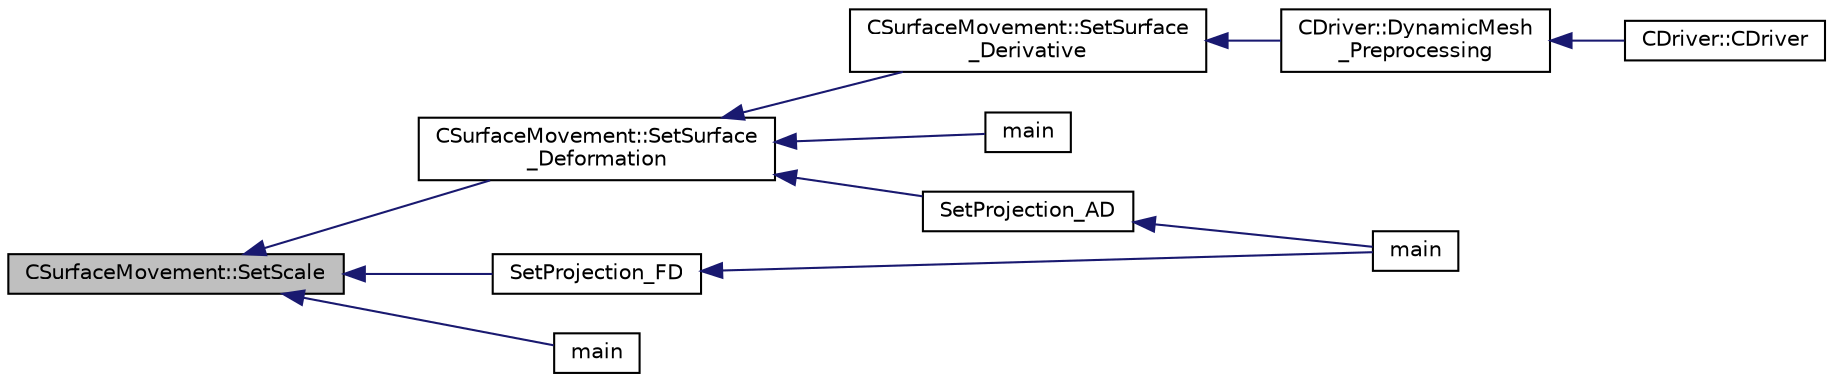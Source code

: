 digraph "CSurfaceMovement::SetScale"
{
  edge [fontname="Helvetica",fontsize="10",labelfontname="Helvetica",labelfontsize="10"];
  node [fontname="Helvetica",fontsize="10",shape=record];
  rankdir="LR";
  Node917 [label="CSurfaceMovement::SetScale",height=0.2,width=0.4,color="black", fillcolor="grey75", style="filled", fontcolor="black"];
  Node917 -> Node918 [dir="back",color="midnightblue",fontsize="10",style="solid",fontname="Helvetica"];
  Node918 [label="CSurfaceMovement::SetSurface\l_Deformation",height=0.2,width=0.4,color="black", fillcolor="white", style="filled",URL="$class_c_surface_movement.html#a23bec9fbe1bcd7f6117100de93381ac3",tooltip="Set the surface/boundary deformation. "];
  Node918 -> Node919 [dir="back",color="midnightblue",fontsize="10",style="solid",fontname="Helvetica"];
  Node919 [label="CSurfaceMovement::SetSurface\l_Derivative",height=0.2,width=0.4,color="black", fillcolor="white", style="filled",URL="$class_c_surface_movement.html#af6aac73d04565bf6e9b81305b66e97e7",tooltip="Set derivatives of the surface/boundary deformation. "];
  Node919 -> Node920 [dir="back",color="midnightblue",fontsize="10",style="solid",fontname="Helvetica"];
  Node920 [label="CDriver::DynamicMesh\l_Preprocessing",height=0.2,width=0.4,color="black", fillcolor="white", style="filled",URL="$class_c_driver.html#af585d91d9c08dbddcc2b3e67dd5f5af9",tooltip="GridMovement_Preprocessing. "];
  Node920 -> Node921 [dir="back",color="midnightblue",fontsize="10",style="solid",fontname="Helvetica"];
  Node921 [label="CDriver::CDriver",height=0.2,width=0.4,color="black", fillcolor="white", style="filled",URL="$class_c_driver.html#a3fca4a013a6efa9bbb38fe78a86b5f3d",tooltip="Constructor of the class. "];
  Node918 -> Node922 [dir="back",color="midnightblue",fontsize="10",style="solid",fontname="Helvetica"];
  Node922 [label="main",height=0.2,width=0.4,color="black", fillcolor="white", style="filled",URL="$_s_u2___d_e_f_8cpp.html#a0ddf1224851353fc92bfbff6f499fa97"];
  Node918 -> Node923 [dir="back",color="midnightblue",fontsize="10",style="solid",fontname="Helvetica"];
  Node923 [label="SetProjection_AD",height=0.2,width=0.4,color="black", fillcolor="white", style="filled",URL="$_s_u2___d_o_t_8cpp.html#a3fceed882e8eb3d6796c8e8396af7d87",tooltip="Projection of the surface sensitivity using algorithmic differentiation (AD). "];
  Node923 -> Node924 [dir="back",color="midnightblue",fontsize="10",style="solid",fontname="Helvetica"];
  Node924 [label="main",height=0.2,width=0.4,color="black", fillcolor="white", style="filled",URL="$_s_u2___d_o_t_8cpp.html#a0ddf1224851353fc92bfbff6f499fa97"];
  Node917 -> Node925 [dir="back",color="midnightblue",fontsize="10",style="solid",fontname="Helvetica"];
  Node925 [label="SetProjection_FD",height=0.2,width=0.4,color="black", fillcolor="white", style="filled",URL="$_s_u2___d_o_t_8cpp.html#a5c5163a755085e03f1dfa23aeb7e21f2",tooltip="Projection of the surface sensitivity using finite differences (FD). "];
  Node925 -> Node924 [dir="back",color="midnightblue",fontsize="10",style="solid",fontname="Helvetica"];
  Node917 -> Node926 [dir="back",color="midnightblue",fontsize="10",style="solid",fontname="Helvetica"];
  Node926 [label="main",height=0.2,width=0.4,color="black", fillcolor="white", style="filled",URL="$_s_u2___g_e_o_8cpp.html#a0ddf1224851353fc92bfbff6f499fa97"];
}
